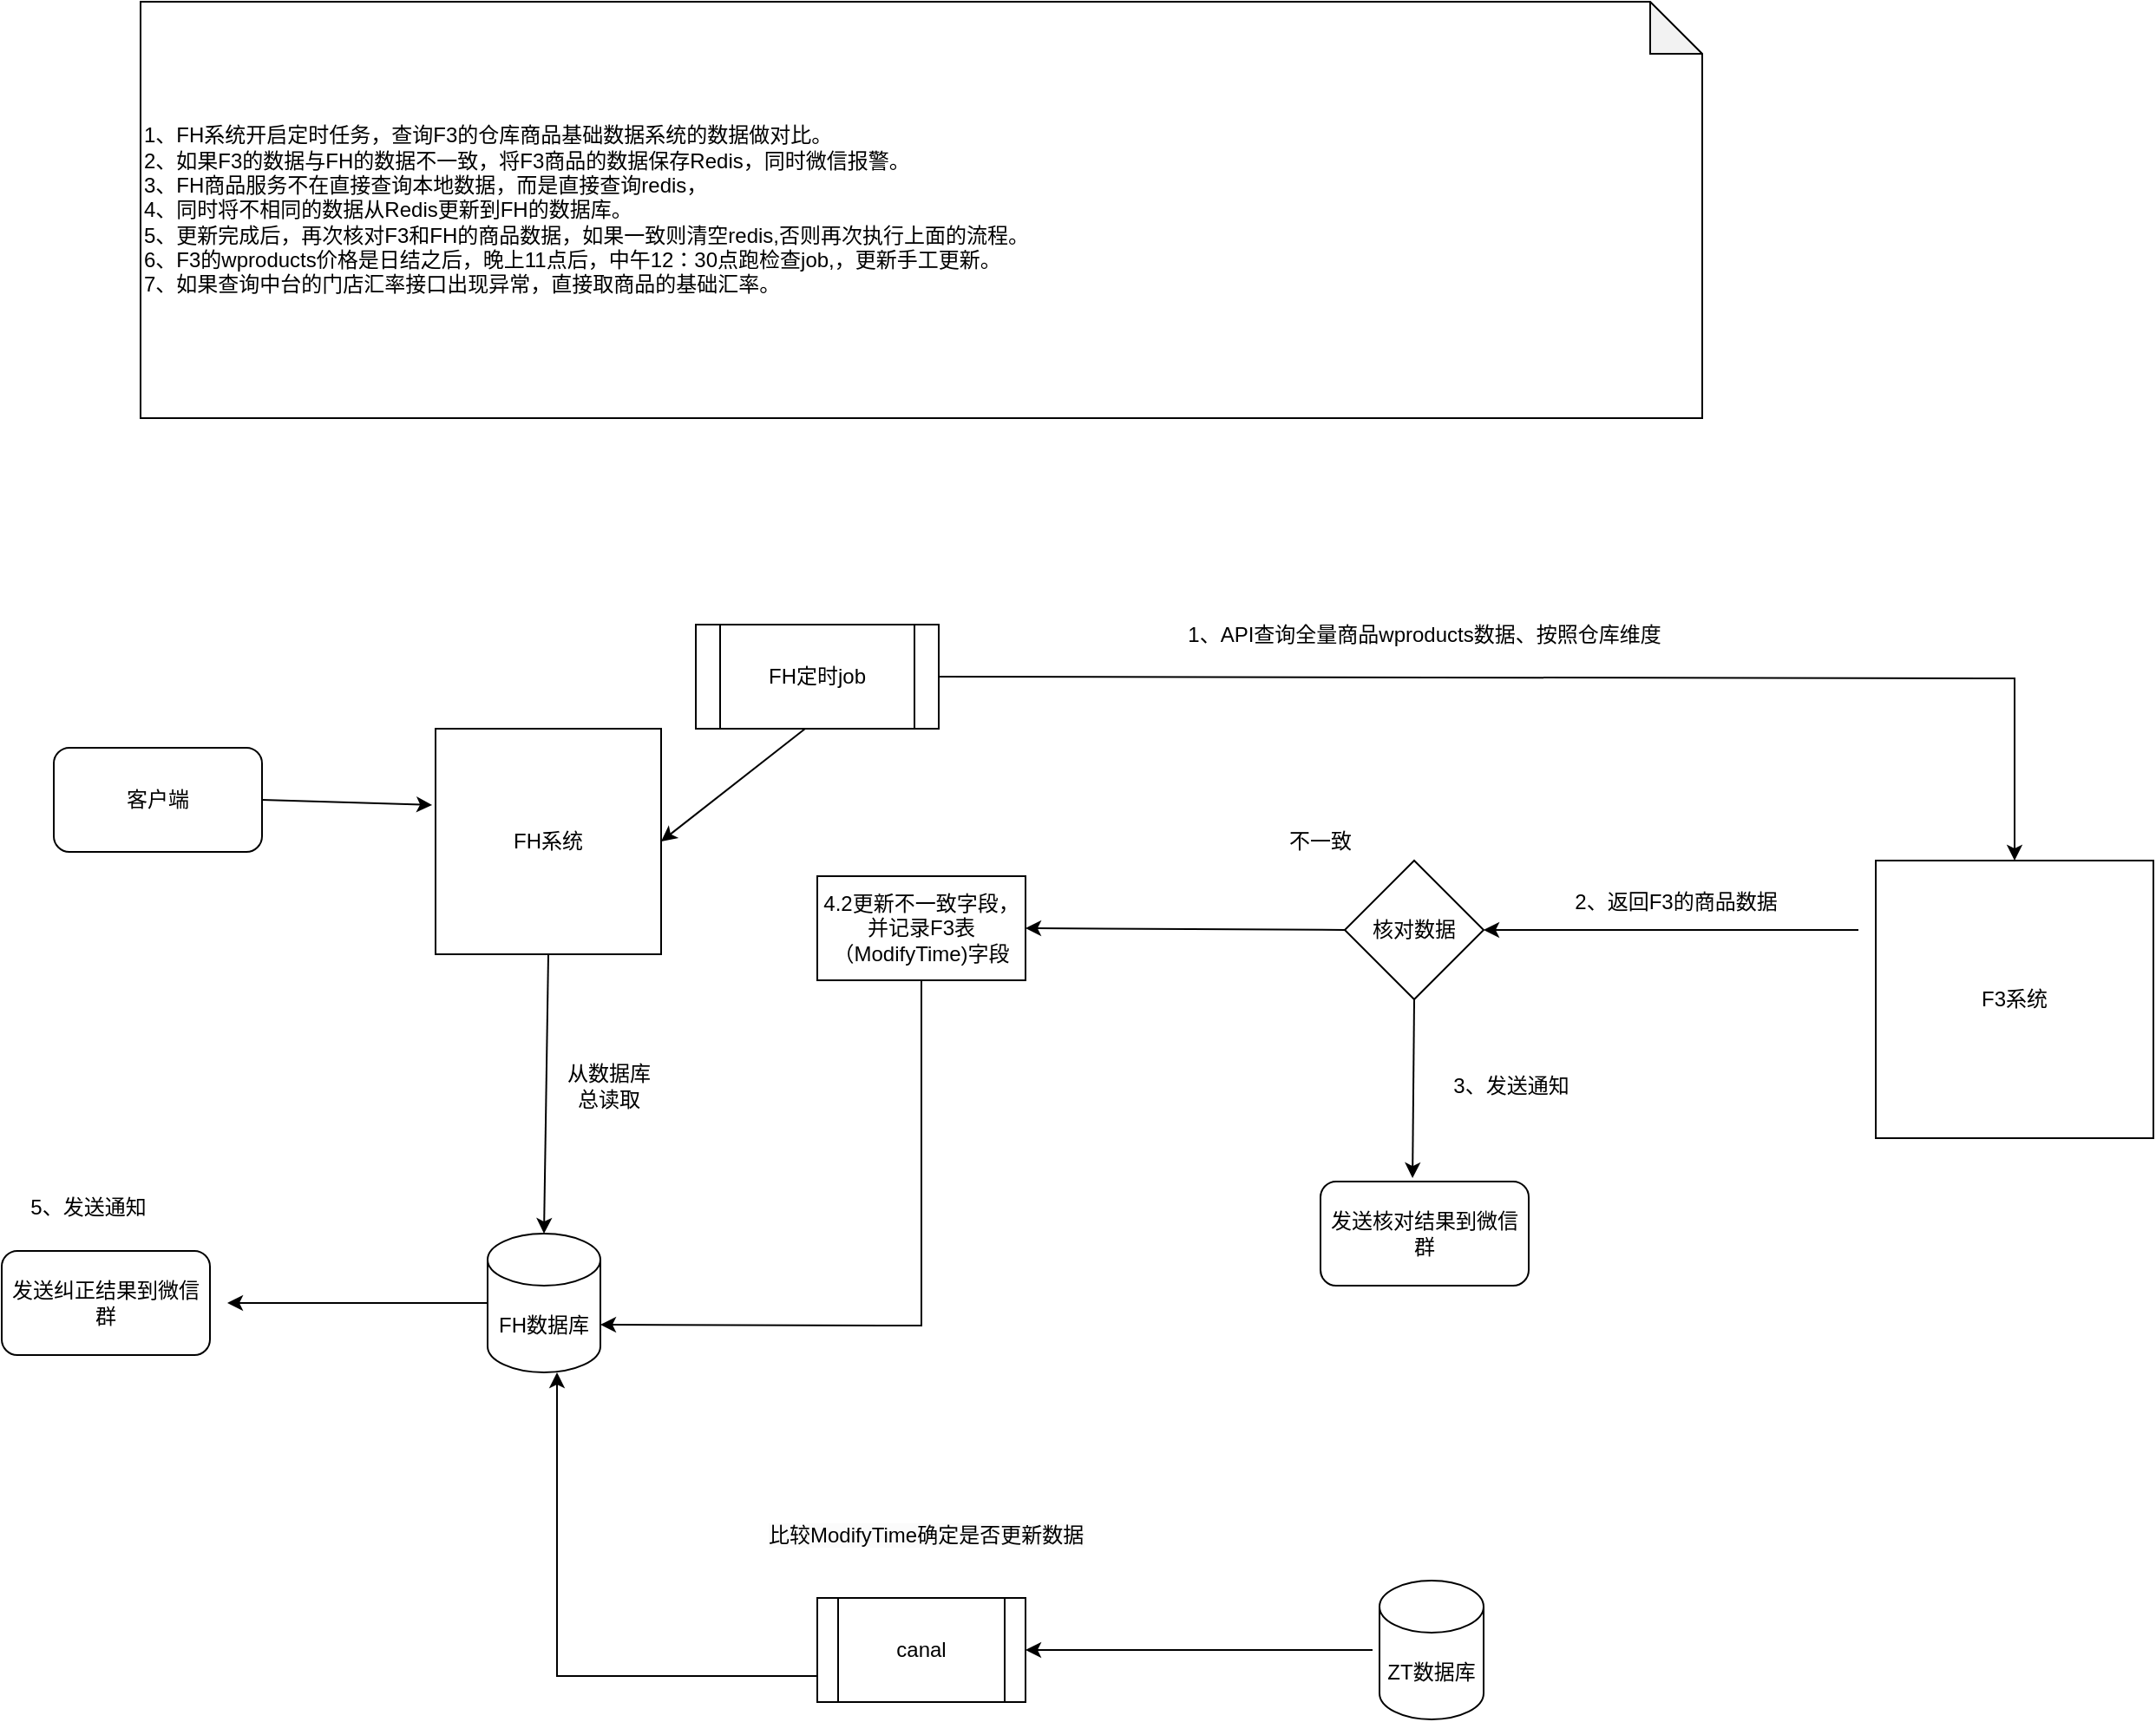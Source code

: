 <mxfile version="24.3.1" type="github">
  <diagram name="第 1 页" id="SwOGUWTqTxj4O2KYx5Az">
    <mxGraphModel dx="2261" dy="1915" grid="1" gridSize="10" guides="1" tooltips="1" connect="1" arrows="1" fold="1" page="1" pageScale="1" pageWidth="827" pageHeight="1169" math="0" shadow="0">
      <root>
        <mxCell id="0" />
        <mxCell id="1" parent="0" />
        <mxCell id="I23bi3BN3UNWPdhFbxeZ-1" value="FH系统" style="whiteSpace=wrap;html=1;aspect=fixed;" parent="1" vertex="1">
          <mxGeometry x="-150" y="149" width="130" height="130" as="geometry" />
        </mxCell>
        <mxCell id="4naVz4eQQLzdOFx--Ux4-12" style="edgeStyle=orthogonalEdgeStyle;rounded=0;orthogonalLoop=1;jettySize=auto;html=1;" parent="1" source="I23bi3BN3UNWPdhFbxeZ-2" edge="1">
          <mxGeometry relative="1" as="geometry">
            <mxPoint x="-270" y="480" as="targetPoint" />
          </mxGeometry>
        </mxCell>
        <mxCell id="I23bi3BN3UNWPdhFbxeZ-2" value="FH数据库" style="shape=cylinder3;whiteSpace=wrap;html=1;boundedLbl=1;backgroundOutline=1;size=15;" parent="1" vertex="1">
          <mxGeometry x="-120" y="440" width="65" height="80" as="geometry" />
        </mxCell>
        <mxCell id="I23bi3BN3UNWPdhFbxeZ-3" value="F3系统" style="whiteSpace=wrap;html=1;aspect=fixed;" parent="1" vertex="1">
          <mxGeometry x="680" y="225" width="160" height="160" as="geometry" />
        </mxCell>
        <mxCell id="I23bi3BN3UNWPdhFbxeZ-5" value="" style="endArrow=classic;html=1;rounded=0;exitX=0.5;exitY=1;exitDx=0;exitDy=0;entryX=0.5;entryY=0;entryDx=0;entryDy=0;entryPerimeter=0;" parent="1" source="I23bi3BN3UNWPdhFbxeZ-1" target="I23bi3BN3UNWPdhFbxeZ-2" edge="1">
          <mxGeometry width="50" height="50" relative="1" as="geometry">
            <mxPoint x="370" y="370" as="sourcePoint" />
            <mxPoint x="420" y="320" as="targetPoint" />
          </mxGeometry>
        </mxCell>
        <mxCell id="I23bi3BN3UNWPdhFbxeZ-6" value="FH定时job" style="shape=process;whiteSpace=wrap;html=1;backgroundOutline=1;" parent="1" vertex="1">
          <mxGeometry y="89" width="140" height="60" as="geometry" />
        </mxCell>
        <mxCell id="I23bi3BN3UNWPdhFbxeZ-7" value="" style="endArrow=classic;html=1;rounded=0;entryX=0.5;entryY=0;entryDx=0;entryDy=0;exitX=1;exitY=0.5;exitDx=0;exitDy=0;" parent="1" source="I23bi3BN3UNWPdhFbxeZ-6" target="I23bi3BN3UNWPdhFbxeZ-3" edge="1">
          <mxGeometry width="50" height="50" relative="1" as="geometry">
            <mxPoint x="370" y="140" as="sourcePoint" />
            <mxPoint x="580" y="140" as="targetPoint" />
            <Array as="points">
              <mxPoint x="760" y="120" />
            </Array>
          </mxGeometry>
        </mxCell>
        <mxCell id="I23bi3BN3UNWPdhFbxeZ-8" value="1、API查询全量商品wproducts数据、按照仓库维度" style="text;html=1;align=center;verticalAlign=middle;whiteSpace=wrap;rounded=0;" parent="1" vertex="1">
          <mxGeometry x="270" y="80" width="300" height="30" as="geometry" />
        </mxCell>
        <mxCell id="I23bi3BN3UNWPdhFbxeZ-9" value="" style="endArrow=classic;html=1;rounded=0;exitX=0.45;exitY=1;exitDx=0;exitDy=0;exitPerimeter=0;entryX=1;entryY=0.5;entryDx=0;entryDy=0;" parent="1" source="I23bi3BN3UNWPdhFbxeZ-6" target="I23bi3BN3UNWPdhFbxeZ-1" edge="1">
          <mxGeometry width="50" height="50" relative="1" as="geometry">
            <mxPoint x="420" y="270" as="sourcePoint" />
            <mxPoint x="470" y="220" as="targetPoint" />
          </mxGeometry>
        </mxCell>
        <mxCell id="I23bi3BN3UNWPdhFbxeZ-10" value="客户端" style="rounded=1;whiteSpace=wrap;html=1;" parent="1" vertex="1">
          <mxGeometry x="-370" y="160" width="120" height="60" as="geometry" />
        </mxCell>
        <mxCell id="I23bi3BN3UNWPdhFbxeZ-11" value="" style="endArrow=classic;html=1;rounded=0;exitX=1;exitY=0.5;exitDx=0;exitDy=0;entryX=-0.015;entryY=0.338;entryDx=0;entryDy=0;entryPerimeter=0;" parent="1" source="I23bi3BN3UNWPdhFbxeZ-10" target="I23bi3BN3UNWPdhFbxeZ-1" edge="1">
          <mxGeometry width="50" height="50" relative="1" as="geometry">
            <mxPoint x="160" y="380" as="sourcePoint" />
            <mxPoint x="210" y="330" as="targetPoint" />
          </mxGeometry>
        </mxCell>
        <mxCell id="I23bi3BN3UNWPdhFbxeZ-12" value="核对数据" style="rhombus;whiteSpace=wrap;html=1;" parent="1" vertex="1">
          <mxGeometry x="374" y="225" width="80" height="80" as="geometry" />
        </mxCell>
        <mxCell id="I23bi3BN3UNWPdhFbxeZ-13" value="" style="endArrow=classic;html=1;rounded=0;entryX=1;entryY=0.5;entryDx=0;entryDy=0;" parent="1" target="I23bi3BN3UNWPdhFbxeZ-12" edge="1">
          <mxGeometry width="50" height="50" relative="1" as="geometry">
            <mxPoint x="670" y="265" as="sourcePoint" />
            <mxPoint x="670" y="290" as="targetPoint" />
          </mxGeometry>
        </mxCell>
        <mxCell id="I23bi3BN3UNWPdhFbxeZ-14" value="" style="endArrow=classic;html=1;rounded=0;entryX=1;entryY=0.5;entryDx=0;entryDy=0;exitX=0;exitY=0.5;exitDx=0;exitDy=0;" parent="1" source="I23bi3BN3UNWPdhFbxeZ-12" target="I23bi3BN3UNWPdhFbxeZ-22" edge="1">
          <mxGeometry width="50" height="50" relative="1" as="geometry">
            <mxPoint x="410" y="230" as="sourcePoint" />
            <mxPoint x="190" y="234" as="targetPoint" />
          </mxGeometry>
        </mxCell>
        <mxCell id="I23bi3BN3UNWPdhFbxeZ-22" value="4.2更新不一致字段，并记录F3表（ModifyTime)字段" style="rounded=0;whiteSpace=wrap;html=1;" parent="1" vertex="1">
          <mxGeometry x="70" y="234" width="120" height="60" as="geometry" />
        </mxCell>
        <mxCell id="I23bi3BN3UNWPdhFbxeZ-24" value="" style="endArrow=classic;html=1;rounded=0;entryX=1;entryY=0;entryDx=0;entryDy=52.5;entryPerimeter=0;exitX=0.5;exitY=1;exitDx=0;exitDy=0;" parent="1" source="I23bi3BN3UNWPdhFbxeZ-22" target="I23bi3BN3UNWPdhFbxeZ-2" edge="1">
          <mxGeometry width="50" height="50" relative="1" as="geometry">
            <mxPoint x="30" y="520" as="sourcePoint" />
            <mxPoint x="150" y="420" as="targetPoint" />
            <Array as="points">
              <mxPoint x="130" y="493" />
            </Array>
          </mxGeometry>
        </mxCell>
        <mxCell id="I23bi3BN3UNWPdhFbxeZ-29" value="&lt;span style=&quot;color: rgb(0, 0, 0); font-family: Helvetica; font-size: 12px; font-style: normal; font-variant-ligatures: normal; font-variant-caps: normal; font-weight: 400; letter-spacing: normal; orphans: 2; text-align: center; text-indent: 0px; text-transform: none; widows: 2; word-spacing: 0px; -webkit-text-stroke-width: 0px; white-space: normal; background-color: rgb(251, 251, 251); text-decoration-thickness: initial; text-decoration-style: initial; text-decoration-color: initial; display: inline !important; float: none;&quot;&gt;比较ModifyTime确定是否更新数据&lt;/span&gt;" style="text;whiteSpace=wrap;html=1;" parent="1" vertex="1">
          <mxGeometry x="40" y="600" width="220" height="40" as="geometry" />
        </mxCell>
        <mxCell id="I23bi3BN3UNWPdhFbxeZ-30" value="canal" style="shape=process;whiteSpace=wrap;html=1;backgroundOutline=1;" parent="1" vertex="1">
          <mxGeometry x="70" y="650" width="120" height="60" as="geometry" />
        </mxCell>
        <mxCell id="I23bi3BN3UNWPdhFbxeZ-31" value="" style="endArrow=classic;html=1;rounded=0;entryX=1;entryY=0.5;entryDx=0;entryDy=0;exitX=0;exitY=0.5;exitDx=0;exitDy=0;" parent="1" target="I23bi3BN3UNWPdhFbxeZ-30" edge="1">
          <mxGeometry width="50" height="50" relative="1" as="geometry">
            <mxPoint x="390" y="680" as="sourcePoint" />
            <mxPoint x="350" y="690" as="targetPoint" />
          </mxGeometry>
        </mxCell>
        <mxCell id="I23bi3BN3UNWPdhFbxeZ-32" value="" style="endArrow=classic;html=1;rounded=0;exitX=0;exitY=0.75;exitDx=0;exitDy=0;" parent="1" source="I23bi3BN3UNWPdhFbxeZ-30" edge="1">
          <mxGeometry width="50" height="50" relative="1" as="geometry">
            <mxPoint x="-130" y="570" as="sourcePoint" />
            <mxPoint x="-80" y="520" as="targetPoint" />
            <Array as="points">
              <mxPoint x="-80" y="695" />
            </Array>
          </mxGeometry>
        </mxCell>
        <mxCell id="I23bi3BN3UNWPdhFbxeZ-33" value="ZT数据库" style="shape=cylinder3;whiteSpace=wrap;html=1;boundedLbl=1;backgroundOutline=1;size=15;" parent="1" vertex="1">
          <mxGeometry x="394" y="640" width="60" height="80" as="geometry" />
        </mxCell>
        <mxCell id="I23bi3BN3UNWPdhFbxeZ-34" value="&lt;div&gt;&lt;div&gt;&lt;div&gt;1、FH系统开启定时任务，查询F3的仓库商品基础数据系统的数据做对比。&lt;/div&gt;&lt;div&gt;2、如果F3的数据与FH的数据不一致，将F3商品的数据保存Redis，同时微信报警。&lt;/div&gt;&lt;div&gt;3、FH商品服务不在直接查询本地数据，而是直接查询redis，&lt;/div&gt;&lt;div&gt;4、同时将不相同的数据从Redis更新到FH的数据库。&lt;/div&gt;&lt;div&gt;5、更新完成后，再次核对F3和FH的商品数据，如果一致则清空redis,否则再次执行上面的流程。&lt;br&gt;6、F3的wproducts价格是日结之后，晚上11点后，中午12：30点跑检查job,，更新手工更新。&lt;br&gt;7、如果查询中台的门店汇率接口出现异常，直接取商品的基础汇率。&lt;/div&gt;&lt;/div&gt;&lt;/div&gt;" style="shape=note;whiteSpace=wrap;html=1;backgroundOutline=1;darkOpacity=0.05;align=left;" parent="1" vertex="1">
          <mxGeometry x="-320" y="-270" width="900" height="240" as="geometry" />
        </mxCell>
        <mxCell id="I23bi3BN3UNWPdhFbxeZ-35" value="2、返回F3的商品数据" style="text;html=1;align=center;verticalAlign=middle;whiteSpace=wrap;rounded=0;" parent="1" vertex="1">
          <mxGeometry x="480" y="234" width="170" height="30" as="geometry" />
        </mxCell>
        <mxCell id="4naVz4eQQLzdOFx--Ux4-1" value="发送核对结果到微信群" style="rounded=1;whiteSpace=wrap;html=1;" parent="1" vertex="1">
          <mxGeometry x="360" y="410" width="120" height="60" as="geometry" />
        </mxCell>
        <mxCell id="4naVz4eQQLzdOFx--Ux4-2" value="" style="endArrow=classic;html=1;rounded=0;exitX=0.5;exitY=1;exitDx=0;exitDy=0;entryX=0.442;entryY=-0.033;entryDx=0;entryDy=0;entryPerimeter=0;" parent="1" source="I23bi3BN3UNWPdhFbxeZ-12" target="4naVz4eQQLzdOFx--Ux4-1" edge="1">
          <mxGeometry width="50" height="50" relative="1" as="geometry">
            <mxPoint x="360" y="385" as="sourcePoint" />
            <mxPoint x="426" y="410" as="targetPoint" />
          </mxGeometry>
        </mxCell>
        <mxCell id="4naVz4eQQLzdOFx--Ux4-3" value="不一致" style="text;html=1;align=center;verticalAlign=middle;whiteSpace=wrap;rounded=0;" parent="1" vertex="1">
          <mxGeometry x="330" y="199" width="60" height="30" as="geometry" />
        </mxCell>
        <mxCell id="4naVz4eQQLzdOFx--Ux4-6" value="3、发送通知" style="text;html=1;align=center;verticalAlign=middle;whiteSpace=wrap;rounded=0;" parent="1" vertex="1">
          <mxGeometry x="420" y="340" width="100" height="30" as="geometry" />
        </mxCell>
        <mxCell id="4naVz4eQQLzdOFx--Ux4-9" value="从数据库总读取" style="text;html=1;align=center;verticalAlign=middle;whiteSpace=wrap;rounded=0;" parent="1" vertex="1">
          <mxGeometry x="-80" y="340" width="60" height="30" as="geometry" />
        </mxCell>
        <mxCell id="4naVz4eQQLzdOFx--Ux4-10" value="发送纠正结果到微信群" style="rounded=1;whiteSpace=wrap;html=1;" parent="1" vertex="1">
          <mxGeometry x="-400" y="450" width="120" height="60" as="geometry" />
        </mxCell>
        <mxCell id="4naVz4eQQLzdOFx--Ux4-11" value="5、发送通知" style="text;html=1;align=center;verticalAlign=middle;whiteSpace=wrap;rounded=0;" parent="1" vertex="1">
          <mxGeometry x="-400" y="410" width="100" height="30" as="geometry" />
        </mxCell>
      </root>
    </mxGraphModel>
  </diagram>
</mxfile>
